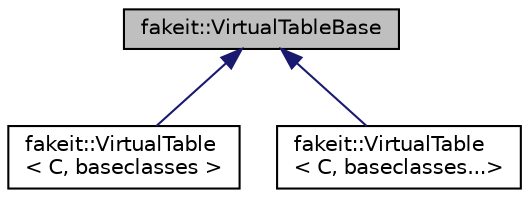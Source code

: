 digraph "fakeit::VirtualTableBase"
{
  edge [fontname="Helvetica",fontsize="10",labelfontname="Helvetica",labelfontsize="10"];
  node [fontname="Helvetica",fontsize="10",shape=record];
  Node1 [label="fakeit::VirtualTableBase",height=0.2,width=0.4,color="black", fillcolor="grey75", style="filled" fontcolor="black"];
  Node1 -> Node2 [dir="back",color="midnightblue",fontsize="10",style="solid",fontname="Helvetica"];
  Node2 [label="fakeit::VirtualTable\l\< C, baseclasses \>",height=0.2,width=0.4,color="black", fillcolor="white", style="filled",URL="$dc/d13/structfakeit_1_1VirtualTable.html"];
  Node1 -> Node3 [dir="back",color="midnightblue",fontsize="10",style="solid",fontname="Helvetica"];
  Node3 [label="fakeit::VirtualTable\l\< C, baseclasses...\>",height=0.2,width=0.4,color="black", fillcolor="white", style="filled",URL="$dc/d13/structfakeit_1_1VirtualTable.html"];
}
